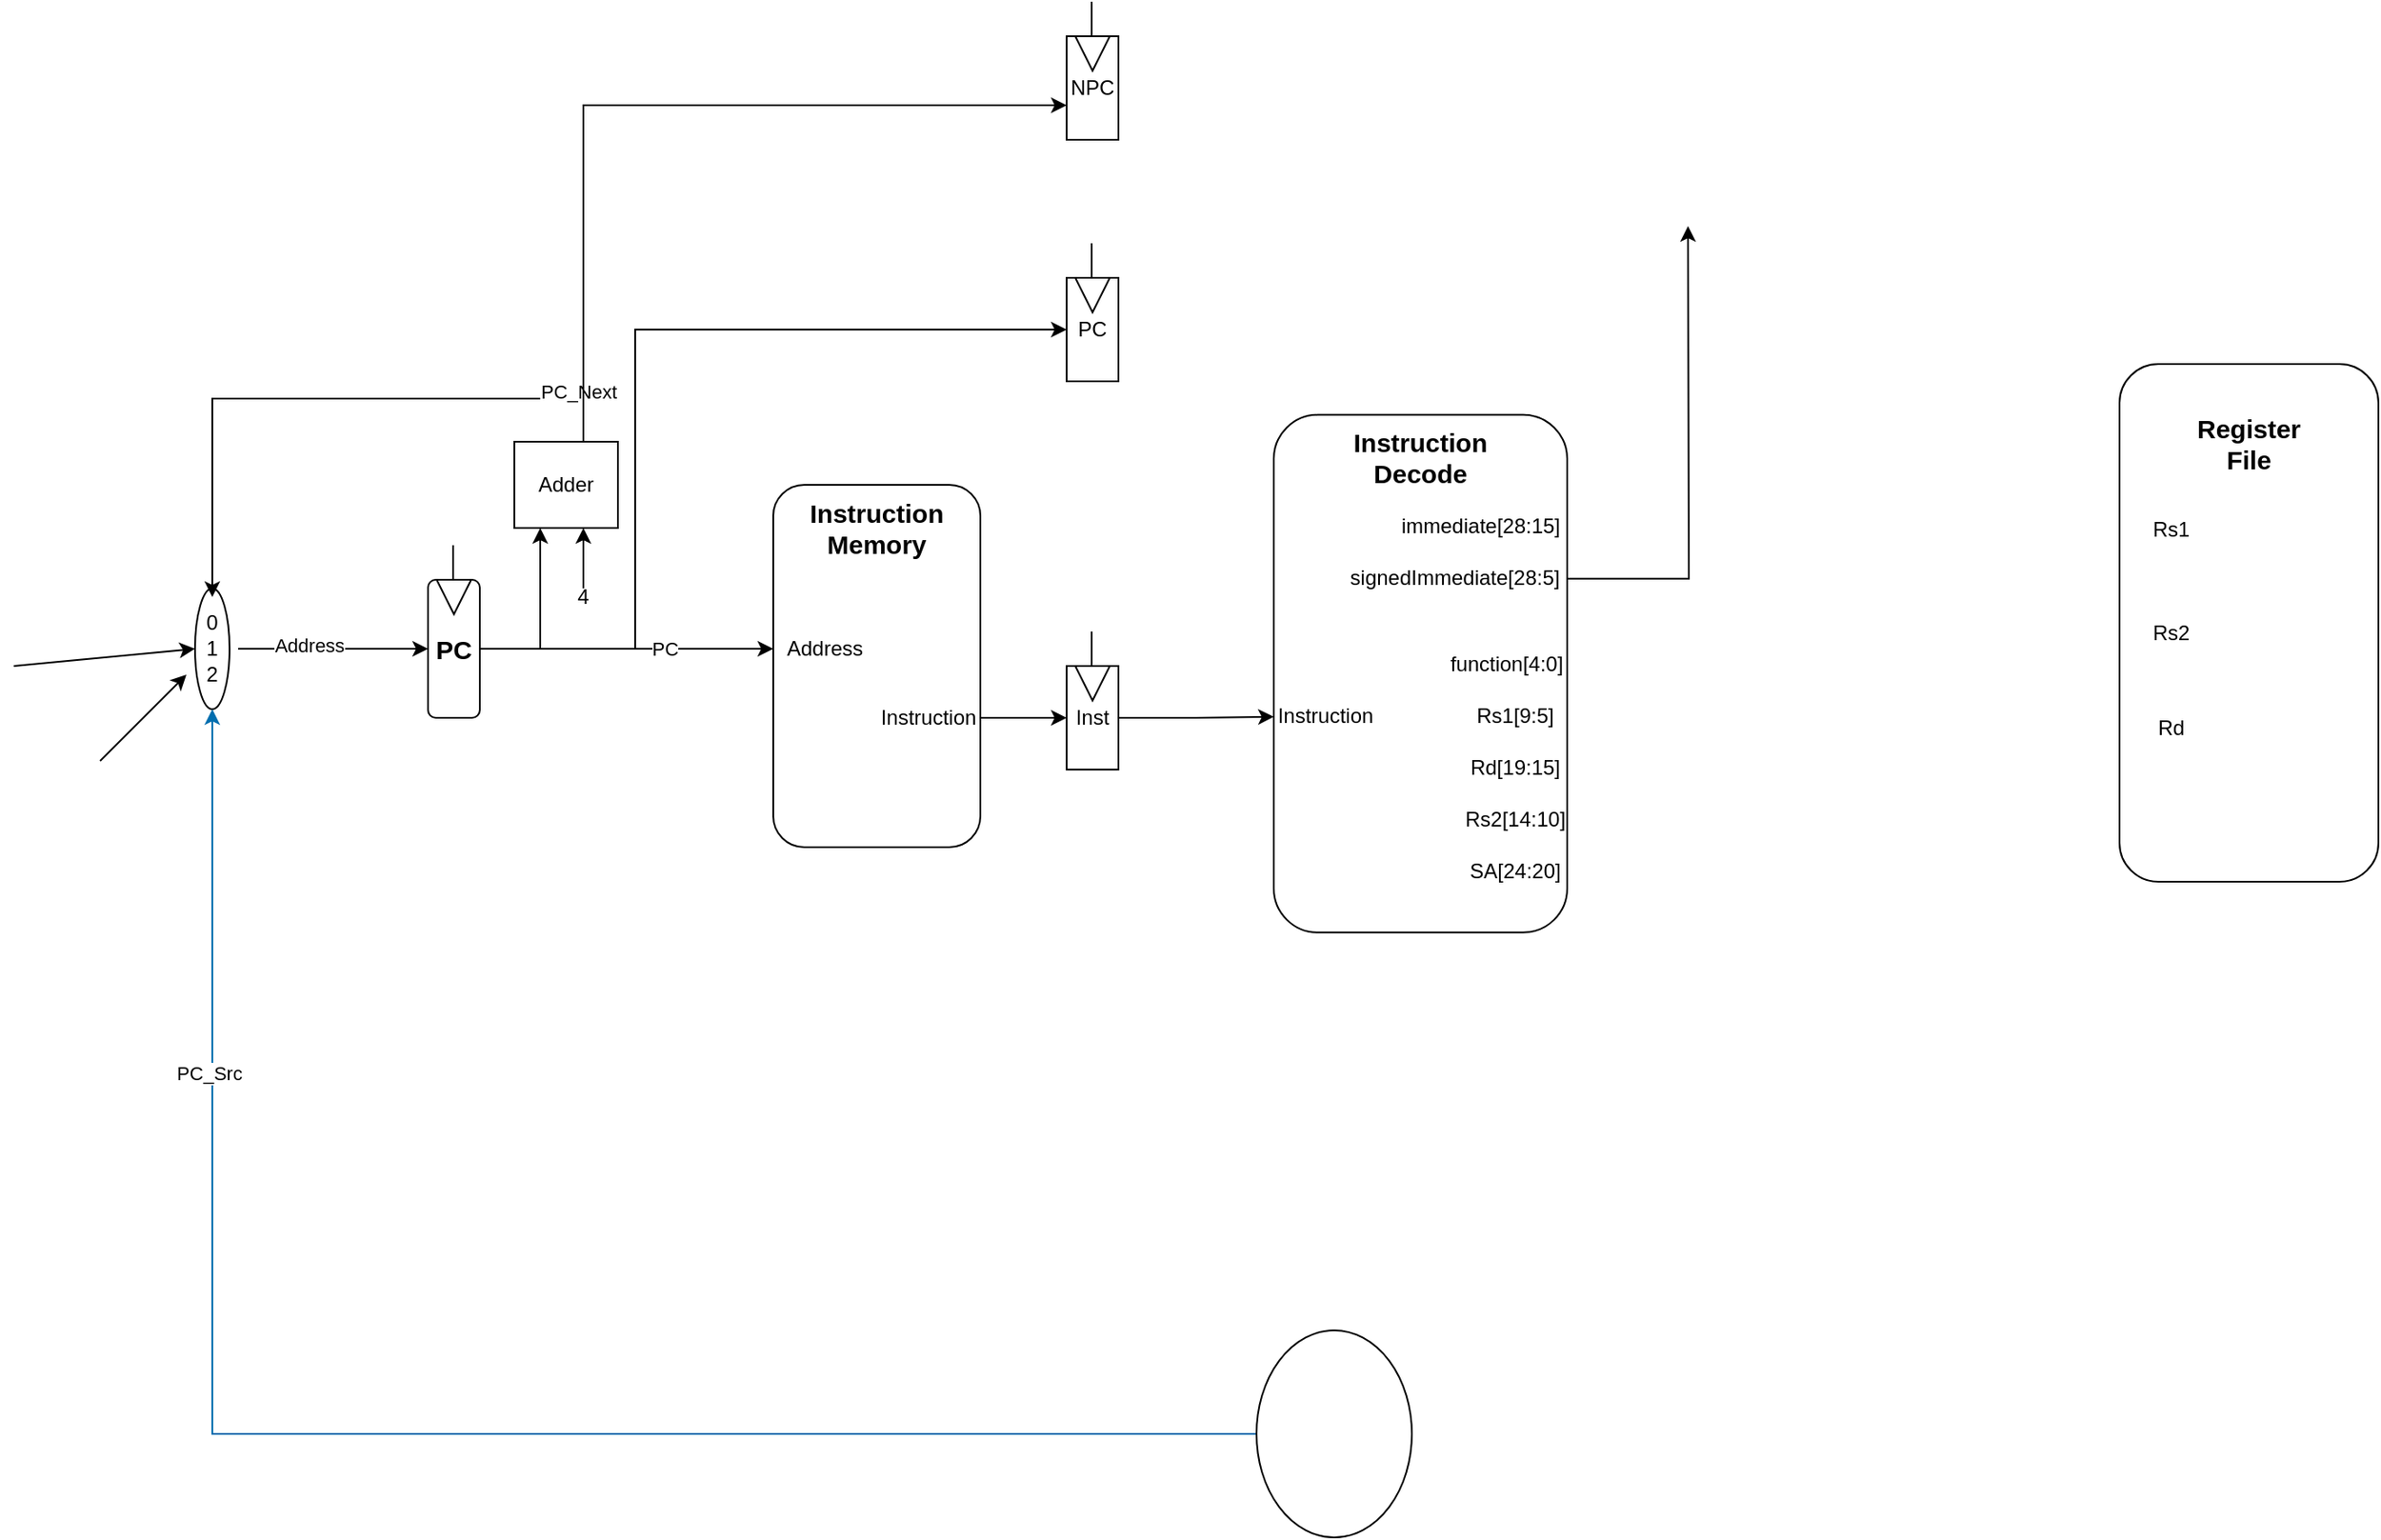 <mxfile version="21.5.2" type="device">
  <diagram name="Page-1" id="oXEudOJj_U4BH6R97gdO">
    <mxGraphModel dx="2728" dy="1719" grid="1" gridSize="10" guides="1" tooltips="1" connect="1" arrows="1" fold="1" page="1" pageScale="1" pageWidth="850" pageHeight="1100" math="0" shadow="0">
      <root>
        <mxCell id="0" />
        <mxCell id="1" parent="0" />
        <mxCell id="ouAhPFaxpFhqAEhYPpZJ-1" value="" style="rounded=1;whiteSpace=wrap;html=1;" parent="1" vertex="1">
          <mxGeometry x="-1100" y="200" width="120" height="210" as="geometry" />
        </mxCell>
        <mxCell id="ouAhPFaxpFhqAEhYPpZJ-2" value="&lt;b&gt;&lt;font style=&quot;font-size: 15px;&quot;&gt;Instruction Memory&lt;/font&gt;&lt;/b&gt;" style="text;html=1;strokeColor=none;fillColor=none;align=center;verticalAlign=middle;whiteSpace=wrap;rounded=0;" parent="1" vertex="1">
          <mxGeometry x="-1070" y="210" width="60" height="30" as="geometry" />
        </mxCell>
        <mxCell id="ouAhPFaxpFhqAEhYPpZJ-3" value="Address" style="text;html=1;strokeColor=none;fillColor=none;align=center;verticalAlign=middle;whiteSpace=wrap;rounded=0;" parent="1" vertex="1">
          <mxGeometry x="-1100" y="280" width="60" height="30" as="geometry" />
        </mxCell>
        <mxCell id="ouAhPFaxpFhqAEhYPpZJ-62" style="edgeStyle=orthogonalEdgeStyle;rounded=0;orthogonalLoop=1;jettySize=auto;html=1;entryX=0;entryY=0.5;entryDx=0;entryDy=0;" parent="1" source="ouAhPFaxpFhqAEhYPpZJ-4" target="ouAhPFaxpFhqAEhYPpZJ-21" edge="1">
          <mxGeometry relative="1" as="geometry" />
        </mxCell>
        <mxCell id="ouAhPFaxpFhqAEhYPpZJ-4" value="Instruction" style="text;html=1;strokeColor=none;fillColor=none;align=center;verticalAlign=middle;whiteSpace=wrap;rounded=0;" parent="1" vertex="1">
          <mxGeometry x="-1040" y="320" width="60" height="30" as="geometry" />
        </mxCell>
        <mxCell id="ouAhPFaxpFhqAEhYPpZJ-5" value="" style="rounded=1;whiteSpace=wrap;html=1;" parent="1" vertex="1">
          <mxGeometry x="-810" y="159.41" width="170" height="300" as="geometry" />
        </mxCell>
        <mxCell id="ouAhPFaxpFhqAEhYPpZJ-6" value="Instruction" style="text;html=1;strokeColor=none;fillColor=none;align=center;verticalAlign=middle;whiteSpace=wrap;rounded=0;" parent="1" vertex="1">
          <mxGeometry x="-810" y="319.41" width="60" height="30" as="geometry" />
        </mxCell>
        <mxCell id="ouAhPFaxpFhqAEhYPpZJ-7" value="&lt;b&gt;&lt;font style=&quot;font-size: 15px;&quot;&gt;Instruction Decode&lt;/font&gt;&lt;/b&gt;" style="text;html=1;strokeColor=none;fillColor=none;align=center;verticalAlign=middle;whiteSpace=wrap;rounded=0;" parent="1" vertex="1">
          <mxGeometry x="-755" y="169.41" width="60" height="30" as="geometry" />
        </mxCell>
        <mxCell id="ouAhPFaxpFhqAEhYPpZJ-8" value="function[4:0]" style="text;html=1;strokeColor=none;fillColor=none;align=center;verticalAlign=middle;whiteSpace=wrap;rounded=0;" parent="1" vertex="1">
          <mxGeometry x="-705" y="289.41" width="60" height="30" as="geometry" />
        </mxCell>
        <mxCell id="ouAhPFaxpFhqAEhYPpZJ-9" value="Rs2[14:10]" style="text;html=1;strokeColor=none;fillColor=none;align=center;verticalAlign=middle;whiteSpace=wrap;rounded=0;" parent="1" vertex="1">
          <mxGeometry x="-700" y="379.41" width="60" height="30" as="geometry" />
        </mxCell>
        <mxCell id="ouAhPFaxpFhqAEhYPpZJ-10" value="Rs1[9:5]" style="text;html=1;strokeColor=none;fillColor=none;align=center;verticalAlign=middle;whiteSpace=wrap;rounded=0;" parent="1" vertex="1">
          <mxGeometry x="-700" y="319.41" width="60" height="30" as="geometry" />
        </mxCell>
        <mxCell id="ouAhPFaxpFhqAEhYPpZJ-12" value="Rd[19:15]" style="text;html=1;strokeColor=none;fillColor=none;align=center;verticalAlign=middle;whiteSpace=wrap;rounded=0;" parent="1" vertex="1">
          <mxGeometry x="-700" y="349.41" width="60" height="30" as="geometry" />
        </mxCell>
        <mxCell id="ouAhPFaxpFhqAEhYPpZJ-15" value="SA[24:20]" style="text;html=1;strokeColor=none;fillColor=none;align=center;verticalAlign=middle;whiteSpace=wrap;rounded=0;" parent="1" vertex="1">
          <mxGeometry x="-700" y="409.41" width="60" height="30" as="geometry" />
        </mxCell>
        <mxCell id="wLsJZr9vulb0QZbWlHcq-2" style="edgeStyle=orthogonalEdgeStyle;rounded=0;orthogonalLoop=1;jettySize=auto;html=1;" edge="1" parent="1" source="ouAhPFaxpFhqAEhYPpZJ-16">
          <mxGeometry relative="1" as="geometry">
            <mxPoint x="-570" y="50" as="targetPoint" />
          </mxGeometry>
        </mxCell>
        <mxCell id="ouAhPFaxpFhqAEhYPpZJ-16" value="signedImmediate[28:5]" style="text;html=1;strokeColor=none;fillColor=none;align=center;verticalAlign=middle;whiteSpace=wrap;rounded=0;" parent="1" vertex="1">
          <mxGeometry x="-770" y="239.41" width="130" height="30" as="geometry" />
        </mxCell>
        <mxCell id="ouAhPFaxpFhqAEhYPpZJ-17" value="immediate[28:15]" style="text;html=1;strokeColor=none;fillColor=none;align=center;verticalAlign=middle;whiteSpace=wrap;rounded=0;" parent="1" vertex="1">
          <mxGeometry x="-720" y="209.41" width="60" height="30" as="geometry" />
        </mxCell>
        <mxCell id="ouAhPFaxpFhqAEhYPpZJ-20" style="edgeStyle=orthogonalEdgeStyle;rounded=0;orthogonalLoop=1;jettySize=auto;html=1;entryX=0;entryY=0.5;entryDx=0;entryDy=0;" parent="1" source="ouAhPFaxpFhqAEhYPpZJ-19" target="ouAhPFaxpFhqAEhYPpZJ-3" edge="1">
          <mxGeometry relative="1" as="geometry">
            <Array as="points">
              <mxPoint x="-1230" y="295" />
              <mxPoint x="-1230" y="295" />
            </Array>
          </mxGeometry>
        </mxCell>
        <mxCell id="ouAhPFaxpFhqAEhYPpZJ-66" value="PC" style="edgeLabel;html=1;align=center;verticalAlign=middle;resizable=0;points=[];" parent="ouAhPFaxpFhqAEhYPpZJ-20" vertex="1" connectable="0">
          <mxGeometry x="0.259" relative="1" as="geometry">
            <mxPoint as="offset" />
          </mxGeometry>
        </mxCell>
        <mxCell id="ouAhPFaxpFhqAEhYPpZJ-55" style="edgeStyle=orthogonalEdgeStyle;rounded=0;orthogonalLoop=1;jettySize=auto;html=1;entryX=0.25;entryY=1;entryDx=0;entryDy=0;" parent="1" source="ouAhPFaxpFhqAEhYPpZJ-19" target="ouAhPFaxpFhqAEhYPpZJ-38" edge="1">
          <mxGeometry relative="1" as="geometry" />
        </mxCell>
        <mxCell id="wLsJZr9vulb0QZbWlHcq-12" style="edgeStyle=orthogonalEdgeStyle;rounded=0;orthogonalLoop=1;jettySize=auto;html=1;entryX=0;entryY=0.5;entryDx=0;entryDy=0;" edge="1" parent="1" source="ouAhPFaxpFhqAEhYPpZJ-19" target="wLsJZr9vulb0QZbWlHcq-9">
          <mxGeometry relative="1" as="geometry">
            <Array as="points">
              <mxPoint x="-1180" y="295" />
              <mxPoint x="-1180" y="110" />
            </Array>
          </mxGeometry>
        </mxCell>
        <mxCell id="ouAhPFaxpFhqAEhYPpZJ-19" value="&lt;b&gt;&lt;font style=&quot;font-size: 15px;&quot;&gt;PC&lt;/font&gt;&lt;/b&gt;" style="rounded=1;whiteSpace=wrap;html=1;" parent="1" vertex="1">
          <mxGeometry x="-1300" y="255" width="30" height="80" as="geometry" />
        </mxCell>
        <mxCell id="ouAhPFaxpFhqAEhYPpZJ-24" value="" style="rounded=1;whiteSpace=wrap;html=1;" parent="1" vertex="1">
          <mxGeometry x="-320" y="130" width="150" height="300" as="geometry" />
        </mxCell>
        <mxCell id="ouAhPFaxpFhqAEhYPpZJ-25" style="edgeStyle=orthogonalEdgeStyle;rounded=0;orthogonalLoop=1;jettySize=auto;html=1;exitX=0.5;exitY=1;exitDx=0;exitDy=0;" parent="1" source="ouAhPFaxpFhqAEhYPpZJ-5" target="ouAhPFaxpFhqAEhYPpZJ-5" edge="1">
          <mxGeometry relative="1" as="geometry" />
        </mxCell>
        <mxCell id="ouAhPFaxpFhqAEhYPpZJ-26" value="&lt;b&gt;&lt;font style=&quot;font-size: 15px;&quot;&gt;Register File&lt;/font&gt;&lt;/b&gt;" style="text;html=1;strokeColor=none;fillColor=none;align=center;verticalAlign=middle;whiteSpace=wrap;rounded=0;" parent="1" vertex="1">
          <mxGeometry x="-275" y="160.59" width="60" height="30" as="geometry" />
        </mxCell>
        <mxCell id="ouAhPFaxpFhqAEhYPpZJ-27" value="Rs1" style="text;html=1;strokeColor=none;fillColor=none;align=center;verticalAlign=middle;whiteSpace=wrap;rounded=0;" parent="1" vertex="1">
          <mxGeometry x="-320" y="210.59" width="60" height="30" as="geometry" />
        </mxCell>
        <mxCell id="ouAhPFaxpFhqAEhYPpZJ-29" value="Rs2" style="text;html=1;strokeColor=none;fillColor=none;align=center;verticalAlign=middle;whiteSpace=wrap;rounded=0;" parent="1" vertex="1">
          <mxGeometry x="-320" y="270.59" width="60" height="30" as="geometry" />
        </mxCell>
        <mxCell id="ouAhPFaxpFhqAEhYPpZJ-30" value="Rd" style="text;html=1;strokeColor=none;fillColor=none;align=center;verticalAlign=middle;whiteSpace=wrap;rounded=0;" parent="1" vertex="1">
          <mxGeometry x="-320" y="325.59" width="60" height="30" as="geometry" />
        </mxCell>
        <mxCell id="ouAhPFaxpFhqAEhYPpZJ-34" value="" style="ellipse;whiteSpace=wrap;html=1;rotation=90;" parent="1" vertex="1">
          <mxGeometry x="-1460" y="285" width="70" height="20" as="geometry" />
        </mxCell>
        <mxCell id="ouAhPFaxpFhqAEhYPpZJ-35" value="2" style="text;html=1;strokeColor=none;fillColor=none;align=center;verticalAlign=middle;whiteSpace=wrap;rounded=0;" parent="1" vertex="1">
          <mxGeometry x="-1455" y="295" width="60" height="30" as="geometry" />
        </mxCell>
        <mxCell id="ouAhPFaxpFhqAEhYPpZJ-36" value="1" style="text;html=1;strokeColor=none;fillColor=none;align=center;verticalAlign=middle;whiteSpace=wrap;rounded=0;" parent="1" vertex="1">
          <mxGeometry x="-1455" y="280" width="60" height="30" as="geometry" />
        </mxCell>
        <mxCell id="ouAhPFaxpFhqAEhYPpZJ-49" style="edgeStyle=orthogonalEdgeStyle;rounded=0;orthogonalLoop=1;jettySize=auto;html=1;exitX=0.75;exitY=1;exitDx=0;exitDy=0;entryX=0;entryY=0.5;entryDx=0;entryDy=0;" parent="1" source="ouAhPFaxpFhqAEhYPpZJ-37" target="ouAhPFaxpFhqAEhYPpZJ-19" edge="1">
          <mxGeometry relative="1" as="geometry">
            <Array as="points">
              <mxPoint x="-1380" y="295" />
              <mxPoint x="-1380" y="295" />
            </Array>
          </mxGeometry>
        </mxCell>
        <mxCell id="ouAhPFaxpFhqAEhYPpZJ-64" value="Address" style="edgeLabel;html=1;align=center;verticalAlign=middle;resizable=0;points=[];" parent="ouAhPFaxpFhqAEhYPpZJ-49" vertex="1" connectable="0">
          <mxGeometry x="-0.255" y="2" relative="1" as="geometry">
            <mxPoint as="offset" />
          </mxGeometry>
        </mxCell>
        <mxCell id="ouAhPFaxpFhqAEhYPpZJ-37" value="0" style="text;html=1;strokeColor=none;fillColor=none;align=center;verticalAlign=middle;whiteSpace=wrap;rounded=0;" parent="1" vertex="1">
          <mxGeometry x="-1455" y="265" width="60" height="30" as="geometry" />
        </mxCell>
        <mxCell id="ouAhPFaxpFhqAEhYPpZJ-46" style="edgeStyle=orthogonalEdgeStyle;rounded=0;orthogonalLoop=1;jettySize=auto;html=1;" parent="1" source="ouAhPFaxpFhqAEhYPpZJ-38" target="ouAhPFaxpFhqAEhYPpZJ-37" edge="1">
          <mxGeometry relative="1" as="geometry">
            <Array as="points">
              <mxPoint x="-1210" y="150" />
              <mxPoint x="-1425" y="150" />
            </Array>
          </mxGeometry>
        </mxCell>
        <mxCell id="ouAhPFaxpFhqAEhYPpZJ-65" value="PC_Next" style="edgeLabel;html=1;align=center;verticalAlign=middle;resizable=0;points=[];" parent="ouAhPFaxpFhqAEhYPpZJ-46" vertex="1" connectable="0">
          <mxGeometry x="-0.11" y="-4" relative="1" as="geometry">
            <mxPoint x="130" as="offset" />
          </mxGeometry>
        </mxCell>
        <mxCell id="ouAhPFaxpFhqAEhYPpZJ-85" style="edgeStyle=orthogonalEdgeStyle;rounded=0;orthogonalLoop=1;jettySize=auto;html=1;" parent="1" source="ouAhPFaxpFhqAEhYPpZJ-38" target="ouAhPFaxpFhqAEhYPpZJ-61" edge="1">
          <mxGeometry relative="1" as="geometry">
            <Array as="points">
              <mxPoint x="-1210" y="-20" />
            </Array>
          </mxGeometry>
        </mxCell>
        <mxCell id="ouAhPFaxpFhqAEhYPpZJ-38" value="Adder" style="rounded=0;whiteSpace=wrap;html=1;" parent="1" vertex="1">
          <mxGeometry x="-1250" y="175" width="60" height="50" as="geometry" />
        </mxCell>
        <mxCell id="ouAhPFaxpFhqAEhYPpZJ-63" style="edgeStyle=orthogonalEdgeStyle;rounded=0;orthogonalLoop=1;jettySize=auto;html=1;entryX=0;entryY=0.5;entryDx=0;entryDy=0;" parent="1" source="ouAhPFaxpFhqAEhYPpZJ-21" target="ouAhPFaxpFhqAEhYPpZJ-6" edge="1">
          <mxGeometry relative="1" as="geometry" />
        </mxCell>
        <mxCell id="ouAhPFaxpFhqAEhYPpZJ-21" value="Inst" style="rounded=0;whiteSpace=wrap;html=1;" parent="1" vertex="1">
          <mxGeometry x="-930" y="305" width="30" height="60" as="geometry" />
        </mxCell>
        <mxCell id="ouAhPFaxpFhqAEhYPpZJ-52" value="" style="triangle;whiteSpace=wrap;html=1;direction=south;" parent="1" vertex="1">
          <mxGeometry x="-1295" y="255" width="20" height="20" as="geometry" />
        </mxCell>
        <mxCell id="ouAhPFaxpFhqAEhYPpZJ-53" value="" style="endArrow=none;html=1;rounded=0;" parent="1" edge="1">
          <mxGeometry width="50" height="50" relative="1" as="geometry">
            <mxPoint x="-1285.5" y="255" as="sourcePoint" />
            <mxPoint x="-1285.5" y="235" as="targetPoint" />
          </mxGeometry>
        </mxCell>
        <mxCell id="ouAhPFaxpFhqAEhYPpZJ-56" value="" style="endArrow=classic;html=1;rounded=0;" parent="1" edge="1">
          <mxGeometry width="50" height="50" relative="1" as="geometry">
            <mxPoint x="-1210" y="260" as="sourcePoint" />
            <mxPoint x="-1210" y="225" as="targetPoint" />
          </mxGeometry>
        </mxCell>
        <mxCell id="ouAhPFaxpFhqAEhYPpZJ-57" value="4" style="text;html=1;strokeColor=none;fillColor=none;align=center;verticalAlign=middle;whiteSpace=wrap;rounded=0;" parent="1" vertex="1">
          <mxGeometry x="-1240" y="250" width="60" height="30" as="geometry" />
        </mxCell>
        <mxCell id="ouAhPFaxpFhqAEhYPpZJ-59" value="" style="endArrow=classic;html=1;rounded=0;entryX=0;entryY=1;entryDx=0;entryDy=0;" parent="1" edge="1">
          <mxGeometry width="50" height="50" relative="1" as="geometry">
            <mxPoint x="-1540" y="305" as="sourcePoint" />
            <mxPoint x="-1435" y="295" as="targetPoint" />
          </mxGeometry>
        </mxCell>
        <mxCell id="ouAhPFaxpFhqAEhYPpZJ-60" value="" style="endArrow=classic;html=1;rounded=0;" parent="1" edge="1">
          <mxGeometry width="50" height="50" relative="1" as="geometry">
            <mxPoint x="-1490" y="360" as="sourcePoint" />
            <mxPoint x="-1440" y="310" as="targetPoint" />
          </mxGeometry>
        </mxCell>
        <mxCell id="ouAhPFaxpFhqAEhYPpZJ-61" value="NPC" style="rounded=0;whiteSpace=wrap;html=1;" parent="1" vertex="1">
          <mxGeometry x="-930" y="-60" width="30" height="60" as="geometry" />
        </mxCell>
        <mxCell id="ouAhPFaxpFhqAEhYPpZJ-75" value="" style="triangle;whiteSpace=wrap;html=1;direction=south;" parent="1" vertex="1">
          <mxGeometry x="-925" y="305" width="20" height="20" as="geometry" />
        </mxCell>
        <mxCell id="ouAhPFaxpFhqAEhYPpZJ-76" value="" style="endArrow=none;html=1;rounded=0;" parent="1" edge="1">
          <mxGeometry width="50" height="50" relative="1" as="geometry">
            <mxPoint x="-915.5" y="305" as="sourcePoint" />
            <mxPoint x="-915.5" y="285" as="targetPoint" />
          </mxGeometry>
        </mxCell>
        <mxCell id="ouAhPFaxpFhqAEhYPpZJ-77" value="" style="triangle;whiteSpace=wrap;html=1;direction=south;" parent="1" vertex="1">
          <mxGeometry x="-925" y="-60" width="20" height="20" as="geometry" />
        </mxCell>
        <mxCell id="ouAhPFaxpFhqAEhYPpZJ-78" value="" style="endArrow=none;html=1;rounded=0;" parent="1" edge="1">
          <mxGeometry width="50" height="50" relative="1" as="geometry">
            <mxPoint x="-915.5" y="-60" as="sourcePoint" />
            <mxPoint x="-915.5" y="-80" as="targetPoint" />
          </mxGeometry>
        </mxCell>
        <mxCell id="ouAhPFaxpFhqAEhYPpZJ-80" style="edgeStyle=orthogonalEdgeStyle;rounded=0;orthogonalLoop=1;jettySize=auto;html=1;entryX=1;entryY=0.5;entryDx=0;entryDy=0;fillColor=#1ba1e2;strokeColor=#006EAF;" parent="1" source="ouAhPFaxpFhqAEhYPpZJ-79" target="ouAhPFaxpFhqAEhYPpZJ-34" edge="1">
          <mxGeometry relative="1" as="geometry" />
        </mxCell>
        <mxCell id="ouAhPFaxpFhqAEhYPpZJ-82" value="PC_Src" style="edgeLabel;html=1;align=center;verticalAlign=middle;resizable=0;points=[];" parent="ouAhPFaxpFhqAEhYPpZJ-80" vertex="1" connectable="0">
          <mxGeometry x="0.588" y="2" relative="1" as="geometry">
            <mxPoint as="offset" />
          </mxGeometry>
        </mxCell>
        <mxCell id="ouAhPFaxpFhqAEhYPpZJ-79" value="" style="ellipse;whiteSpace=wrap;html=1;" parent="1" vertex="1">
          <mxGeometry x="-820" y="690" width="90" height="120" as="geometry" />
        </mxCell>
        <mxCell id="wLsJZr9vulb0QZbWlHcq-9" value="PC" style="rounded=0;whiteSpace=wrap;html=1;" vertex="1" parent="1">
          <mxGeometry x="-930" y="80" width="30" height="60" as="geometry" />
        </mxCell>
        <mxCell id="wLsJZr9vulb0QZbWlHcq-10" value="" style="triangle;whiteSpace=wrap;html=1;direction=south;" vertex="1" parent="1">
          <mxGeometry x="-925" y="80" width="20" height="20" as="geometry" />
        </mxCell>
        <mxCell id="wLsJZr9vulb0QZbWlHcq-11" value="" style="endArrow=none;html=1;rounded=0;" edge="1" parent="1">
          <mxGeometry width="50" height="50" relative="1" as="geometry">
            <mxPoint x="-915.5" y="80" as="sourcePoint" />
            <mxPoint x="-915.5" y="60" as="targetPoint" />
          </mxGeometry>
        </mxCell>
      </root>
    </mxGraphModel>
  </diagram>
</mxfile>
